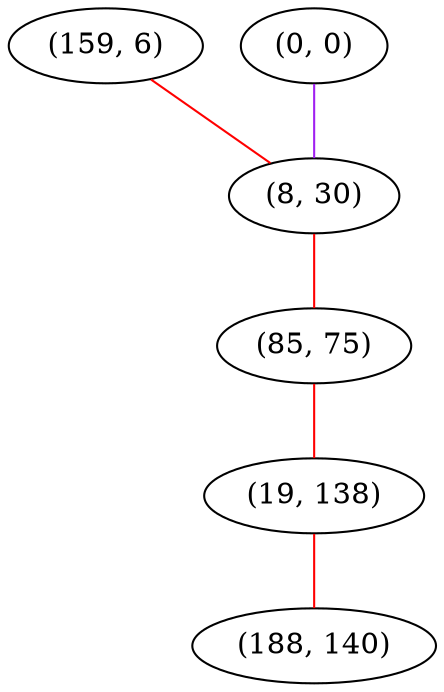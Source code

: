 graph "" {
"(159, 6)";
"(0, 0)";
"(8, 30)";
"(85, 75)";
"(19, 138)";
"(188, 140)";
"(159, 6)" -- "(8, 30)"  [color=red, key=0, weight=1];
"(0, 0)" -- "(8, 30)"  [color=purple, key=0, weight=4];
"(8, 30)" -- "(85, 75)"  [color=red, key=0, weight=1];
"(85, 75)" -- "(19, 138)"  [color=red, key=0, weight=1];
"(19, 138)" -- "(188, 140)"  [color=red, key=0, weight=1];
}
